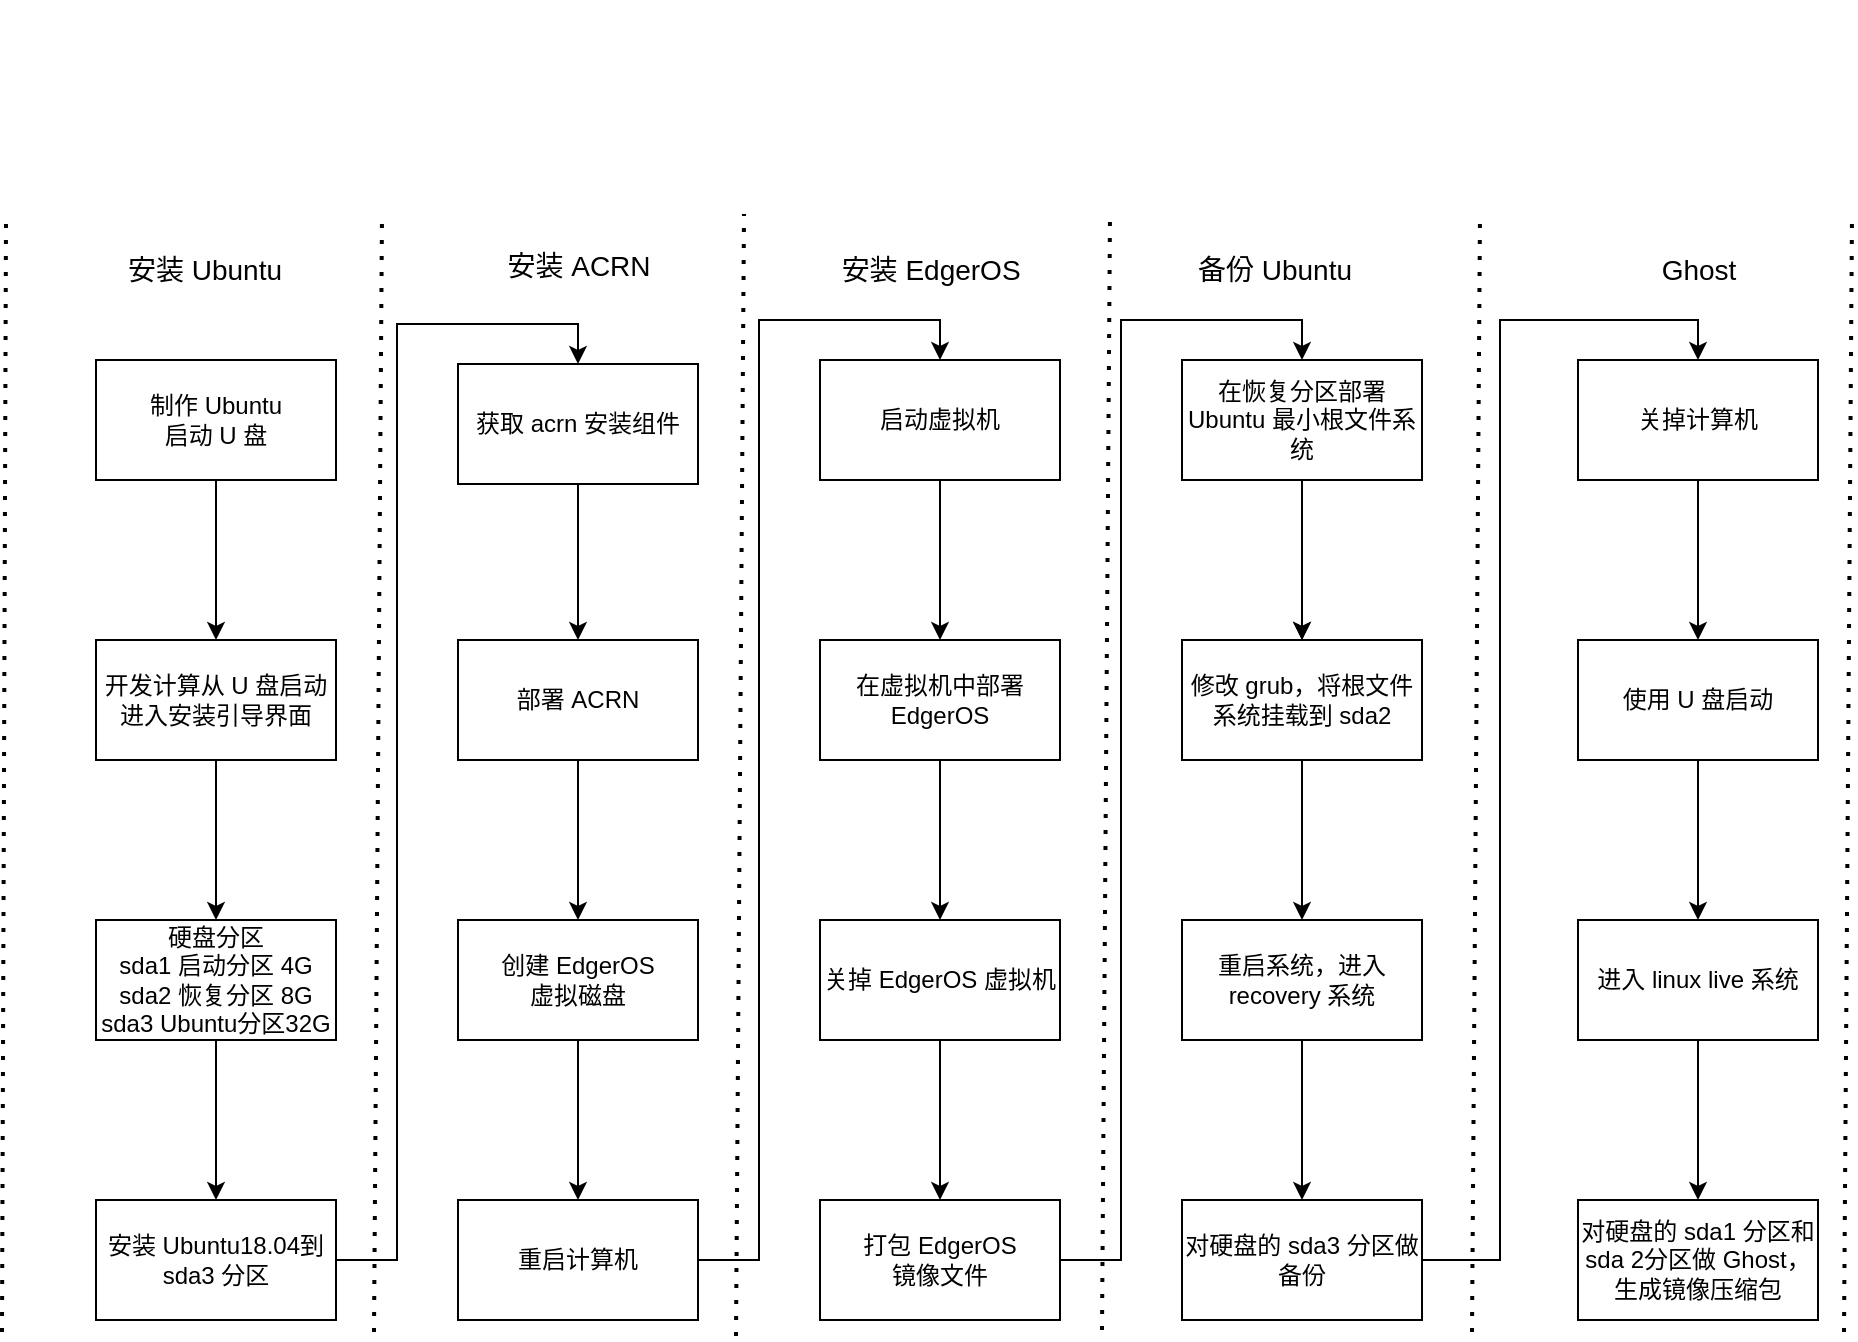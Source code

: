 <mxfile version="20.3.7" type="github">
  <diagram id="C5RBs43oDa-KdzZeNtuy" name="Page-1">
    <mxGraphModel dx="912" dy="1682" grid="0" gridSize="10" guides="1" tooltips="1" connect="1" arrows="1" fold="1" page="1" pageScale="1" pageWidth="827" pageHeight="1169" math="0" shadow="0">
      <root>
        <mxCell id="WIyWlLk6GJQsqaUBKTNV-0" />
        <mxCell id="WIyWlLk6GJQsqaUBKTNV-1" parent="WIyWlLk6GJQsqaUBKTNV-0" />
        <mxCell id="PrhjTe8jPgMwE5NyQmtl-6" value="" style="edgeStyle=orthogonalEdgeStyle;rounded=0;orthogonalLoop=1;jettySize=auto;html=1;" parent="WIyWlLk6GJQsqaUBKTNV-1" source="PrhjTe8jPgMwE5NyQmtl-3" target="PrhjTe8jPgMwE5NyQmtl-5" edge="1">
          <mxGeometry relative="1" as="geometry" />
        </mxCell>
        <mxCell id="PrhjTe8jPgMwE5NyQmtl-3" value="部署 ACRN" style="whiteSpace=wrap;html=1;rounded=0;" parent="WIyWlLk6GJQsqaUBKTNV-1" vertex="1">
          <mxGeometry x="233" y="213" width="120" height="60" as="geometry" />
        </mxCell>
        <mxCell id="PrhjTe8jPgMwE5NyQmtl-18" style="edgeStyle=orthogonalEdgeStyle;rounded=0;orthogonalLoop=1;jettySize=auto;html=1;" parent="WIyWlLk6GJQsqaUBKTNV-1" source="PrhjTe8jPgMwE5NyQmtl-5" target="PrhjTe8jPgMwE5NyQmtl-17" edge="1">
          <mxGeometry relative="1" as="geometry" />
        </mxCell>
        <mxCell id="PrhjTe8jPgMwE5NyQmtl-5" value="创建 EdgerOS &lt;br&gt;虚拟磁盘" style="whiteSpace=wrap;html=1;rounded=0;" parent="WIyWlLk6GJQsqaUBKTNV-1" vertex="1">
          <mxGeometry x="233" y="353" width="120" height="60" as="geometry" />
        </mxCell>
        <mxCell id="PrhjTe8jPgMwE5NyQmtl-20" value="" style="edgeStyle=orthogonalEdgeStyle;rounded=0;orthogonalLoop=1;jettySize=auto;html=1;" parent="WIyWlLk6GJQsqaUBKTNV-1" source="PrhjTe8jPgMwE5NyQmtl-9" target="PrhjTe8jPgMwE5NyQmtl-19" edge="1">
          <mxGeometry relative="1" as="geometry" />
        </mxCell>
        <mxCell id="PrhjTe8jPgMwE5NyQmtl-9" value="启动虚拟机" style="whiteSpace=wrap;html=1;rounded=0;" parent="WIyWlLk6GJQsqaUBKTNV-1" vertex="1">
          <mxGeometry x="414" y="73" width="120" height="60" as="geometry" />
        </mxCell>
        <mxCell id="PrhjTe8jPgMwE5NyQmtl-33" style="edgeStyle=orthogonalEdgeStyle;rounded=0;orthogonalLoop=1;jettySize=auto;html=1;entryX=0.5;entryY=0;entryDx=0;entryDy=0;" parent="WIyWlLk6GJQsqaUBKTNV-1" source="PrhjTe8jPgMwE5NyQmtl-17" target="PrhjTe8jPgMwE5NyQmtl-9" edge="1">
          <mxGeometry relative="1" as="geometry" />
        </mxCell>
        <mxCell id="PrhjTe8jPgMwE5NyQmtl-17" value="重启计算机" style="whiteSpace=wrap;html=1;rounded=0;" parent="WIyWlLk6GJQsqaUBKTNV-1" vertex="1">
          <mxGeometry x="233" y="493" width="120" height="60" as="geometry" />
        </mxCell>
        <mxCell id="PrhjTe8jPgMwE5NyQmtl-22" value="" style="edgeStyle=orthogonalEdgeStyle;rounded=0;orthogonalLoop=1;jettySize=auto;html=1;" parent="WIyWlLk6GJQsqaUBKTNV-1" source="PrhjTe8jPgMwE5NyQmtl-19" target="PrhjTe8jPgMwE5NyQmtl-21" edge="1">
          <mxGeometry relative="1" as="geometry" />
        </mxCell>
        <mxCell id="PrhjTe8jPgMwE5NyQmtl-19" value="在虚拟机中部署 EdgerOS" style="whiteSpace=wrap;html=1;rounded=0;" parent="WIyWlLk6GJQsqaUBKTNV-1" vertex="1">
          <mxGeometry x="414" y="213" width="120" height="60" as="geometry" />
        </mxCell>
        <mxCell id="PrhjTe8jPgMwE5NyQmtl-24" value="" style="edgeStyle=orthogonalEdgeStyle;rounded=0;orthogonalLoop=1;jettySize=auto;html=1;" parent="WIyWlLk6GJQsqaUBKTNV-1" source="PrhjTe8jPgMwE5NyQmtl-21" target="PrhjTe8jPgMwE5NyQmtl-23" edge="1">
          <mxGeometry relative="1" as="geometry" />
        </mxCell>
        <mxCell id="PrhjTe8jPgMwE5NyQmtl-21" value="关掉 EdgerOS 虚拟机" style="whiteSpace=wrap;html=1;rounded=0;" parent="WIyWlLk6GJQsqaUBKTNV-1" vertex="1">
          <mxGeometry x="414" y="353" width="120" height="60" as="geometry" />
        </mxCell>
        <mxCell id="PrhjTe8jPgMwE5NyQmtl-34" style="edgeStyle=orthogonalEdgeStyle;rounded=0;orthogonalLoop=1;jettySize=auto;html=1;entryX=0.5;entryY=0;entryDx=0;entryDy=0;" parent="WIyWlLk6GJQsqaUBKTNV-1" source="PrhjTe8jPgMwE5NyQmtl-23" target="PrhjTe8jPgMwE5NyQmtl-25" edge="1">
          <mxGeometry relative="1" as="geometry" />
        </mxCell>
        <mxCell id="PrhjTe8jPgMwE5NyQmtl-23" value="打包 EdgerOS &lt;br&gt;镜像文件" style="whiteSpace=wrap;html=1;rounded=0;" parent="WIyWlLk6GJQsqaUBKTNV-1" vertex="1">
          <mxGeometry x="414" y="493" width="120" height="60" as="geometry" />
        </mxCell>
        <mxCell id="PrhjTe8jPgMwE5NyQmtl-29" value="" style="edgeStyle=orthogonalEdgeStyle;rounded=0;orthogonalLoop=1;jettySize=auto;html=1;" parent="WIyWlLk6GJQsqaUBKTNV-1" source="PrhjTe8jPgMwE5NyQmtl-25" target="PrhjTe8jPgMwE5NyQmtl-28" edge="1">
          <mxGeometry relative="1" as="geometry" />
        </mxCell>
        <mxCell id="MXz7jM8ZPH1nH_Cvbntb-10" value="" style="edgeStyle=orthogonalEdgeStyle;rounded=0;orthogonalLoop=1;jettySize=auto;html=1;" edge="1" parent="WIyWlLk6GJQsqaUBKTNV-1" source="PrhjTe8jPgMwE5NyQmtl-25" target="PrhjTe8jPgMwE5NyQmtl-28">
          <mxGeometry relative="1" as="geometry" />
        </mxCell>
        <mxCell id="PrhjTe8jPgMwE5NyQmtl-25" value="在恢复分区部署Ubuntu 最小根文件系统" style="whiteSpace=wrap;html=1;rounded=0;" parent="WIyWlLk6GJQsqaUBKTNV-1" vertex="1">
          <mxGeometry x="595" y="73" width="120" height="60" as="geometry" />
        </mxCell>
        <mxCell id="PrhjTe8jPgMwE5NyQmtl-31" value="" style="edgeStyle=orthogonalEdgeStyle;rounded=0;orthogonalLoop=1;jettySize=auto;html=1;" parent="WIyWlLk6GJQsqaUBKTNV-1" source="PrhjTe8jPgMwE5NyQmtl-28" target="PrhjTe8jPgMwE5NyQmtl-30" edge="1">
          <mxGeometry relative="1" as="geometry" />
        </mxCell>
        <mxCell id="PrhjTe8jPgMwE5NyQmtl-28" value="修改 grub，将根文件系统挂载到 sda2" style="whiteSpace=wrap;html=1;rounded=0;" parent="WIyWlLk6GJQsqaUBKTNV-1" vertex="1">
          <mxGeometry x="595" y="213" width="120" height="60" as="geometry" />
        </mxCell>
        <mxCell id="PrhjTe8jPgMwE5NyQmtl-36" value="" style="edgeStyle=orthogonalEdgeStyle;rounded=0;orthogonalLoop=1;jettySize=auto;html=1;" parent="WIyWlLk6GJQsqaUBKTNV-1" source="PrhjTe8jPgMwE5NyQmtl-30" target="PrhjTe8jPgMwE5NyQmtl-35" edge="1">
          <mxGeometry relative="1" as="geometry" />
        </mxCell>
        <mxCell id="PrhjTe8jPgMwE5NyQmtl-30" value="重启系统，进入 recovery 系统" style="whiteSpace=wrap;html=1;rounded=0;" parent="WIyWlLk6GJQsqaUBKTNV-1" vertex="1">
          <mxGeometry x="595" y="353" width="120" height="60" as="geometry" />
        </mxCell>
        <mxCell id="MXz7jM8ZPH1nH_Cvbntb-7" style="edgeStyle=orthogonalEdgeStyle;rounded=0;orthogonalLoop=1;jettySize=auto;html=1;entryX=0.5;entryY=0;entryDx=0;entryDy=0;" edge="1" parent="WIyWlLk6GJQsqaUBKTNV-1" source="PrhjTe8jPgMwE5NyQmtl-35" target="MXz7jM8ZPH1nH_Cvbntb-1">
          <mxGeometry relative="1" as="geometry" />
        </mxCell>
        <mxCell id="PrhjTe8jPgMwE5NyQmtl-35" value="对硬盘的 sda3 分区做备份" style="whiteSpace=wrap;html=1;rounded=0;" parent="WIyWlLk6GJQsqaUBKTNV-1" vertex="1">
          <mxGeometry x="595" y="493" width="120" height="60" as="geometry" />
        </mxCell>
        <mxCell id="fR0AjU-S02bJpJfK_koT-27" style="edgeStyle=orthogonalEdgeStyle;rounded=0;orthogonalLoop=1;jettySize=auto;html=1;exitX=0.5;exitY=1;exitDx=0;exitDy=0;" parent="WIyWlLk6GJQsqaUBKTNV-1" source="PrhjTe8jPgMwE5NyQmtl-37" target="fR0AjU-S02bJpJfK_koT-25" edge="1">
          <mxGeometry relative="1" as="geometry" />
        </mxCell>
        <mxCell id="PrhjTe8jPgMwE5NyQmtl-37" value="硬盘分区&lt;br&gt;sda1 启动分区 4G&lt;br&gt;sda2 恢复分区 8G&lt;br&gt;sda3 Ubuntu分区32G" style="rounded=0;whiteSpace=wrap;html=1;" parent="WIyWlLk6GJQsqaUBKTNV-1" vertex="1">
          <mxGeometry x="52" y="353" width="120" height="60" as="geometry" />
        </mxCell>
        <mxCell id="PrhjTe8jPgMwE5NyQmtl-44" value="" style="edgeStyle=orthogonalEdgeStyle;rounded=0;orthogonalLoop=1;jettySize=auto;html=1;" parent="WIyWlLk6GJQsqaUBKTNV-1" source="PrhjTe8jPgMwE5NyQmtl-41" target="PrhjTe8jPgMwE5NyQmtl-43" edge="1">
          <mxGeometry relative="1" as="geometry" />
        </mxCell>
        <mxCell id="PrhjTe8jPgMwE5NyQmtl-41" value="制作 Ubuntu &lt;br&gt;启动 U 盘" style="whiteSpace=wrap;html=1;rounded=0;" parent="WIyWlLk6GJQsqaUBKTNV-1" vertex="1">
          <mxGeometry x="52" y="73" width="120" height="60" as="geometry" />
        </mxCell>
        <mxCell id="fR0AjU-S02bJpJfK_koT-26" style="edgeStyle=orthogonalEdgeStyle;rounded=0;orthogonalLoop=1;jettySize=auto;html=1;" parent="WIyWlLk6GJQsqaUBKTNV-1" source="PrhjTe8jPgMwE5NyQmtl-43" target="PrhjTe8jPgMwE5NyQmtl-37" edge="1">
          <mxGeometry relative="1" as="geometry" />
        </mxCell>
        <mxCell id="PrhjTe8jPgMwE5NyQmtl-43" value="开发计算从 U 盘启动&lt;br&gt;进入安装引导界面" style="whiteSpace=wrap;html=1;rounded=0;" parent="WIyWlLk6GJQsqaUBKTNV-1" vertex="1">
          <mxGeometry x="52" y="213" width="120" height="60" as="geometry" />
        </mxCell>
        <mxCell id="fR0AjU-S02bJpJfK_koT-30" style="edgeStyle=orthogonalEdgeStyle;rounded=0;orthogonalLoop=1;jettySize=auto;html=1;entryX=0.5;entryY=0;entryDx=0;entryDy=0;" parent="WIyWlLk6GJQsqaUBKTNV-1" source="fR0AjU-S02bJpJfK_koT-25" target="fR0AjU-S02bJpJfK_koT-29" edge="1">
          <mxGeometry relative="1" as="geometry" />
        </mxCell>
        <mxCell id="fR0AjU-S02bJpJfK_koT-25" value="安装 Ubuntu18.04到&lt;br&gt;sda3 分区" style="whiteSpace=wrap;html=1;rounded=0;" parent="WIyWlLk6GJQsqaUBKTNV-1" vertex="1">
          <mxGeometry x="52" y="493" width="120" height="60" as="geometry" />
        </mxCell>
        <mxCell id="fR0AjU-S02bJpJfK_koT-31" style="edgeStyle=orthogonalEdgeStyle;rounded=0;orthogonalLoop=1;jettySize=auto;html=1;exitX=0.5;exitY=1;exitDx=0;exitDy=0;" parent="WIyWlLk6GJQsqaUBKTNV-1" source="fR0AjU-S02bJpJfK_koT-29" target="PrhjTe8jPgMwE5NyQmtl-3" edge="1">
          <mxGeometry relative="1" as="geometry" />
        </mxCell>
        <mxCell id="fR0AjU-S02bJpJfK_koT-29" value="获取 acrn 安装组件" style="whiteSpace=wrap;html=1;rounded=0;" parent="WIyWlLk6GJQsqaUBKTNV-1" vertex="1">
          <mxGeometry x="233" y="75" width="120" height="60" as="geometry" />
        </mxCell>
        <mxCell id="fR0AjU-S02bJpJfK_koT-37" value="" style="whiteSpace=wrap;html=1;aspect=fixed;opacity=0;fillColor=none;" parent="WIyWlLk6GJQsqaUBKTNV-1" vertex="1">
          <mxGeometry x="101" y="-106" width="6" height="6" as="geometry" />
        </mxCell>
        <mxCell id="fR0AjU-S02bJpJfK_koT-42" value="" style="endArrow=none;dashed=1;html=1;dashPattern=1 3;strokeWidth=2;rounded=0;" parent="WIyWlLk6GJQsqaUBKTNV-1" edge="1">
          <mxGeometry width="50" height="50" relative="1" as="geometry">
            <mxPoint x="740" y="559" as="sourcePoint" />
            <mxPoint x="744" as="targetPoint" />
          </mxGeometry>
        </mxCell>
        <mxCell id="fR0AjU-S02bJpJfK_koT-43" value="" style="endArrow=none;dashed=1;html=1;dashPattern=1 3;strokeWidth=2;rounded=0;" parent="WIyWlLk6GJQsqaUBKTNV-1" edge="1">
          <mxGeometry width="50" height="50" relative="1" as="geometry">
            <mxPoint x="191" y="559" as="sourcePoint" />
            <mxPoint x="195" as="targetPoint" />
          </mxGeometry>
        </mxCell>
        <mxCell id="fR0AjU-S02bJpJfK_koT-44" value="" style="endArrow=none;dashed=1;html=1;dashPattern=1 3;strokeWidth=2;rounded=0;" parent="WIyWlLk6GJQsqaUBKTNV-1" edge="1">
          <mxGeometry width="50" height="50" relative="1" as="geometry">
            <mxPoint x="372" y="561" as="sourcePoint" />
            <mxPoint x="376" as="targetPoint" />
          </mxGeometry>
        </mxCell>
        <mxCell id="fR0AjU-S02bJpJfK_koT-45" value="" style="endArrow=none;dashed=1;html=1;dashPattern=1 3;strokeWidth=2;rounded=0;" parent="WIyWlLk6GJQsqaUBKTNV-1" edge="1">
          <mxGeometry width="50" height="50" relative="1" as="geometry">
            <mxPoint x="555" y="558" as="sourcePoint" />
            <mxPoint x="559" as="targetPoint" />
          </mxGeometry>
        </mxCell>
        <mxCell id="fR0AjU-S02bJpJfK_koT-46" value="" style="endArrow=none;dashed=1;html=1;dashPattern=1 3;strokeWidth=2;rounded=0;" parent="WIyWlLk6GJQsqaUBKTNV-1" edge="1">
          <mxGeometry width="50" height="50" relative="1" as="geometry">
            <mxPoint x="5" y="559" as="sourcePoint" />
            <mxPoint x="7" y="2" as="targetPoint" />
          </mxGeometry>
        </mxCell>
        <mxCell id="fR0AjU-S02bJpJfK_koT-47" value="&lt;font style=&quot;font-size: 14px;&quot;&gt;安装 Ubuntu&lt;/font&gt;" style="text;html=1;strokeColor=none;fillColor=none;align=center;verticalAlign=middle;whiteSpace=wrap;rounded=0;opacity=0;" parent="WIyWlLk6GJQsqaUBKTNV-1" vertex="1">
          <mxGeometry x="38" y="7" width="137" height="42" as="geometry" />
        </mxCell>
        <mxCell id="fR0AjU-S02bJpJfK_koT-49" value="&lt;span style=&quot;font-size: 14px;&quot;&gt;安装 ACRN&lt;/span&gt;" style="text;html=1;strokeColor=none;fillColor=none;align=center;verticalAlign=middle;whiteSpace=wrap;rounded=0;opacity=0;" parent="WIyWlLk6GJQsqaUBKTNV-1" vertex="1">
          <mxGeometry x="224.5" y="5" width="137" height="42" as="geometry" />
        </mxCell>
        <mxCell id="fR0AjU-S02bJpJfK_koT-50" value="&lt;span style=&quot;font-size: 14px;&quot;&gt;安装 EdgerOS&amp;nbsp;&lt;br&gt;&lt;/span&gt;" style="text;html=1;strokeColor=none;fillColor=none;align=center;verticalAlign=middle;whiteSpace=wrap;rounded=0;opacity=0;" parent="WIyWlLk6GJQsqaUBKTNV-1" vertex="1">
          <mxGeometry x="403" y="7" width="137" height="42" as="geometry" />
        </mxCell>
        <mxCell id="fR0AjU-S02bJpJfK_koT-51" value="&lt;span style=&quot;font-size: 14px;&quot;&gt;备份 Ubuntu&lt;br&gt;&lt;/span&gt;" style="text;html=1;strokeColor=none;fillColor=none;align=center;verticalAlign=middle;whiteSpace=wrap;rounded=0;opacity=0;" parent="WIyWlLk6GJQsqaUBKTNV-1" vertex="1">
          <mxGeometry x="573" y="7" width="137" height="42" as="geometry" />
        </mxCell>
        <mxCell id="MXz7jM8ZPH1nH_Cvbntb-0" value="" style="edgeStyle=orthogonalEdgeStyle;rounded=0;orthogonalLoop=1;jettySize=auto;html=1;" edge="1" parent="WIyWlLk6GJQsqaUBKTNV-1" source="MXz7jM8ZPH1nH_Cvbntb-1" target="MXz7jM8ZPH1nH_Cvbntb-3">
          <mxGeometry relative="1" as="geometry" />
        </mxCell>
        <mxCell id="MXz7jM8ZPH1nH_Cvbntb-1" value="关掉计算机" style="whiteSpace=wrap;html=1;rounded=0;" vertex="1" parent="WIyWlLk6GJQsqaUBKTNV-1">
          <mxGeometry x="793" y="73" width="120" height="60" as="geometry" />
        </mxCell>
        <mxCell id="MXz7jM8ZPH1nH_Cvbntb-2" value="" style="edgeStyle=orthogonalEdgeStyle;rounded=0;orthogonalLoop=1;jettySize=auto;html=1;" edge="1" parent="WIyWlLk6GJQsqaUBKTNV-1" source="MXz7jM8ZPH1nH_Cvbntb-3" target="MXz7jM8ZPH1nH_Cvbntb-5">
          <mxGeometry relative="1" as="geometry" />
        </mxCell>
        <mxCell id="MXz7jM8ZPH1nH_Cvbntb-3" value="使用 U 盘启动" style="whiteSpace=wrap;html=1;rounded=0;" vertex="1" parent="WIyWlLk6GJQsqaUBKTNV-1">
          <mxGeometry x="793" y="213" width="120" height="60" as="geometry" />
        </mxCell>
        <mxCell id="MXz7jM8ZPH1nH_Cvbntb-4" value="" style="edgeStyle=orthogonalEdgeStyle;rounded=0;orthogonalLoop=1;jettySize=auto;html=1;" edge="1" parent="WIyWlLk6GJQsqaUBKTNV-1" source="MXz7jM8ZPH1nH_Cvbntb-5" target="MXz7jM8ZPH1nH_Cvbntb-6">
          <mxGeometry relative="1" as="geometry" />
        </mxCell>
        <mxCell id="MXz7jM8ZPH1nH_Cvbntb-5" value="进入 linux live 系统" style="whiteSpace=wrap;html=1;rounded=0;" vertex="1" parent="WIyWlLk6GJQsqaUBKTNV-1">
          <mxGeometry x="793" y="353" width="120" height="60" as="geometry" />
        </mxCell>
        <mxCell id="MXz7jM8ZPH1nH_Cvbntb-6" value="对硬盘的 sda1 分区和sda 2分区做 Ghost，生成镜像压缩包" style="whiteSpace=wrap;html=1;rounded=0;" vertex="1" parent="WIyWlLk6GJQsqaUBKTNV-1">
          <mxGeometry x="793" y="493" width="120" height="60" as="geometry" />
        </mxCell>
        <mxCell id="MXz7jM8ZPH1nH_Cvbntb-8" value="" style="endArrow=none;dashed=1;html=1;dashPattern=1 3;strokeWidth=2;rounded=0;" edge="1" parent="WIyWlLk6GJQsqaUBKTNV-1">
          <mxGeometry width="50" height="50" relative="1" as="geometry">
            <mxPoint x="926" y="559" as="sourcePoint" />
            <mxPoint x="930" as="targetPoint" />
          </mxGeometry>
        </mxCell>
        <mxCell id="MXz7jM8ZPH1nH_Cvbntb-9" value="&lt;span style=&quot;font-size: 14px;&quot;&gt;Ghost&lt;br&gt;&lt;/span&gt;" style="text;html=1;strokeColor=none;fillColor=none;align=center;verticalAlign=middle;whiteSpace=wrap;rounded=0;opacity=0;" vertex="1" parent="WIyWlLk6GJQsqaUBKTNV-1">
          <mxGeometry x="784.5" y="7" width="137" height="42" as="geometry" />
        </mxCell>
      </root>
    </mxGraphModel>
  </diagram>
</mxfile>
